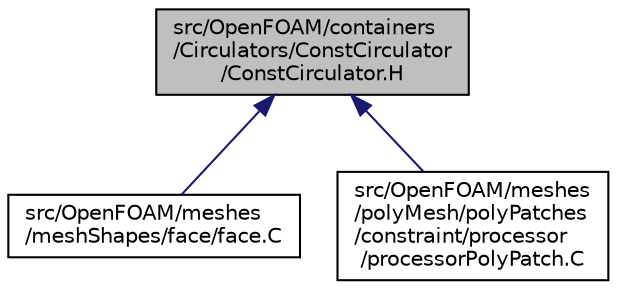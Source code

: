 digraph "src/OpenFOAM/containers/Circulators/ConstCirculator/ConstCirculator.H"
{
  bgcolor="transparent";
  edge [fontname="Helvetica",fontsize="10",labelfontname="Helvetica",labelfontsize="10"];
  node [fontname="Helvetica",fontsize="10",shape=record];
  Node3 [label="src/OpenFOAM/containers\l/Circulators/ConstCirculator\l/ConstCirculator.H",height=0.2,width=0.4,color="black", fillcolor="grey75", style="filled", fontcolor="black"];
  Node3 -> Node4 [dir="back",color="midnightblue",fontsize="10",style="solid",fontname="Helvetica"];
  Node4 [label="src/OpenFOAM/meshes\l/meshShapes/face/face.C",height=0.2,width=0.4,color="black",URL="$a12077.html"];
  Node3 -> Node5 [dir="back",color="midnightblue",fontsize="10",style="solid",fontname="Helvetica"];
  Node5 [label="src/OpenFOAM/meshes\l/polyMesh/polyPatches\l/constraint/processor\l/processorPolyPatch.C",height=0.2,width=0.4,color="black",URL="$a12482.html"];
}
